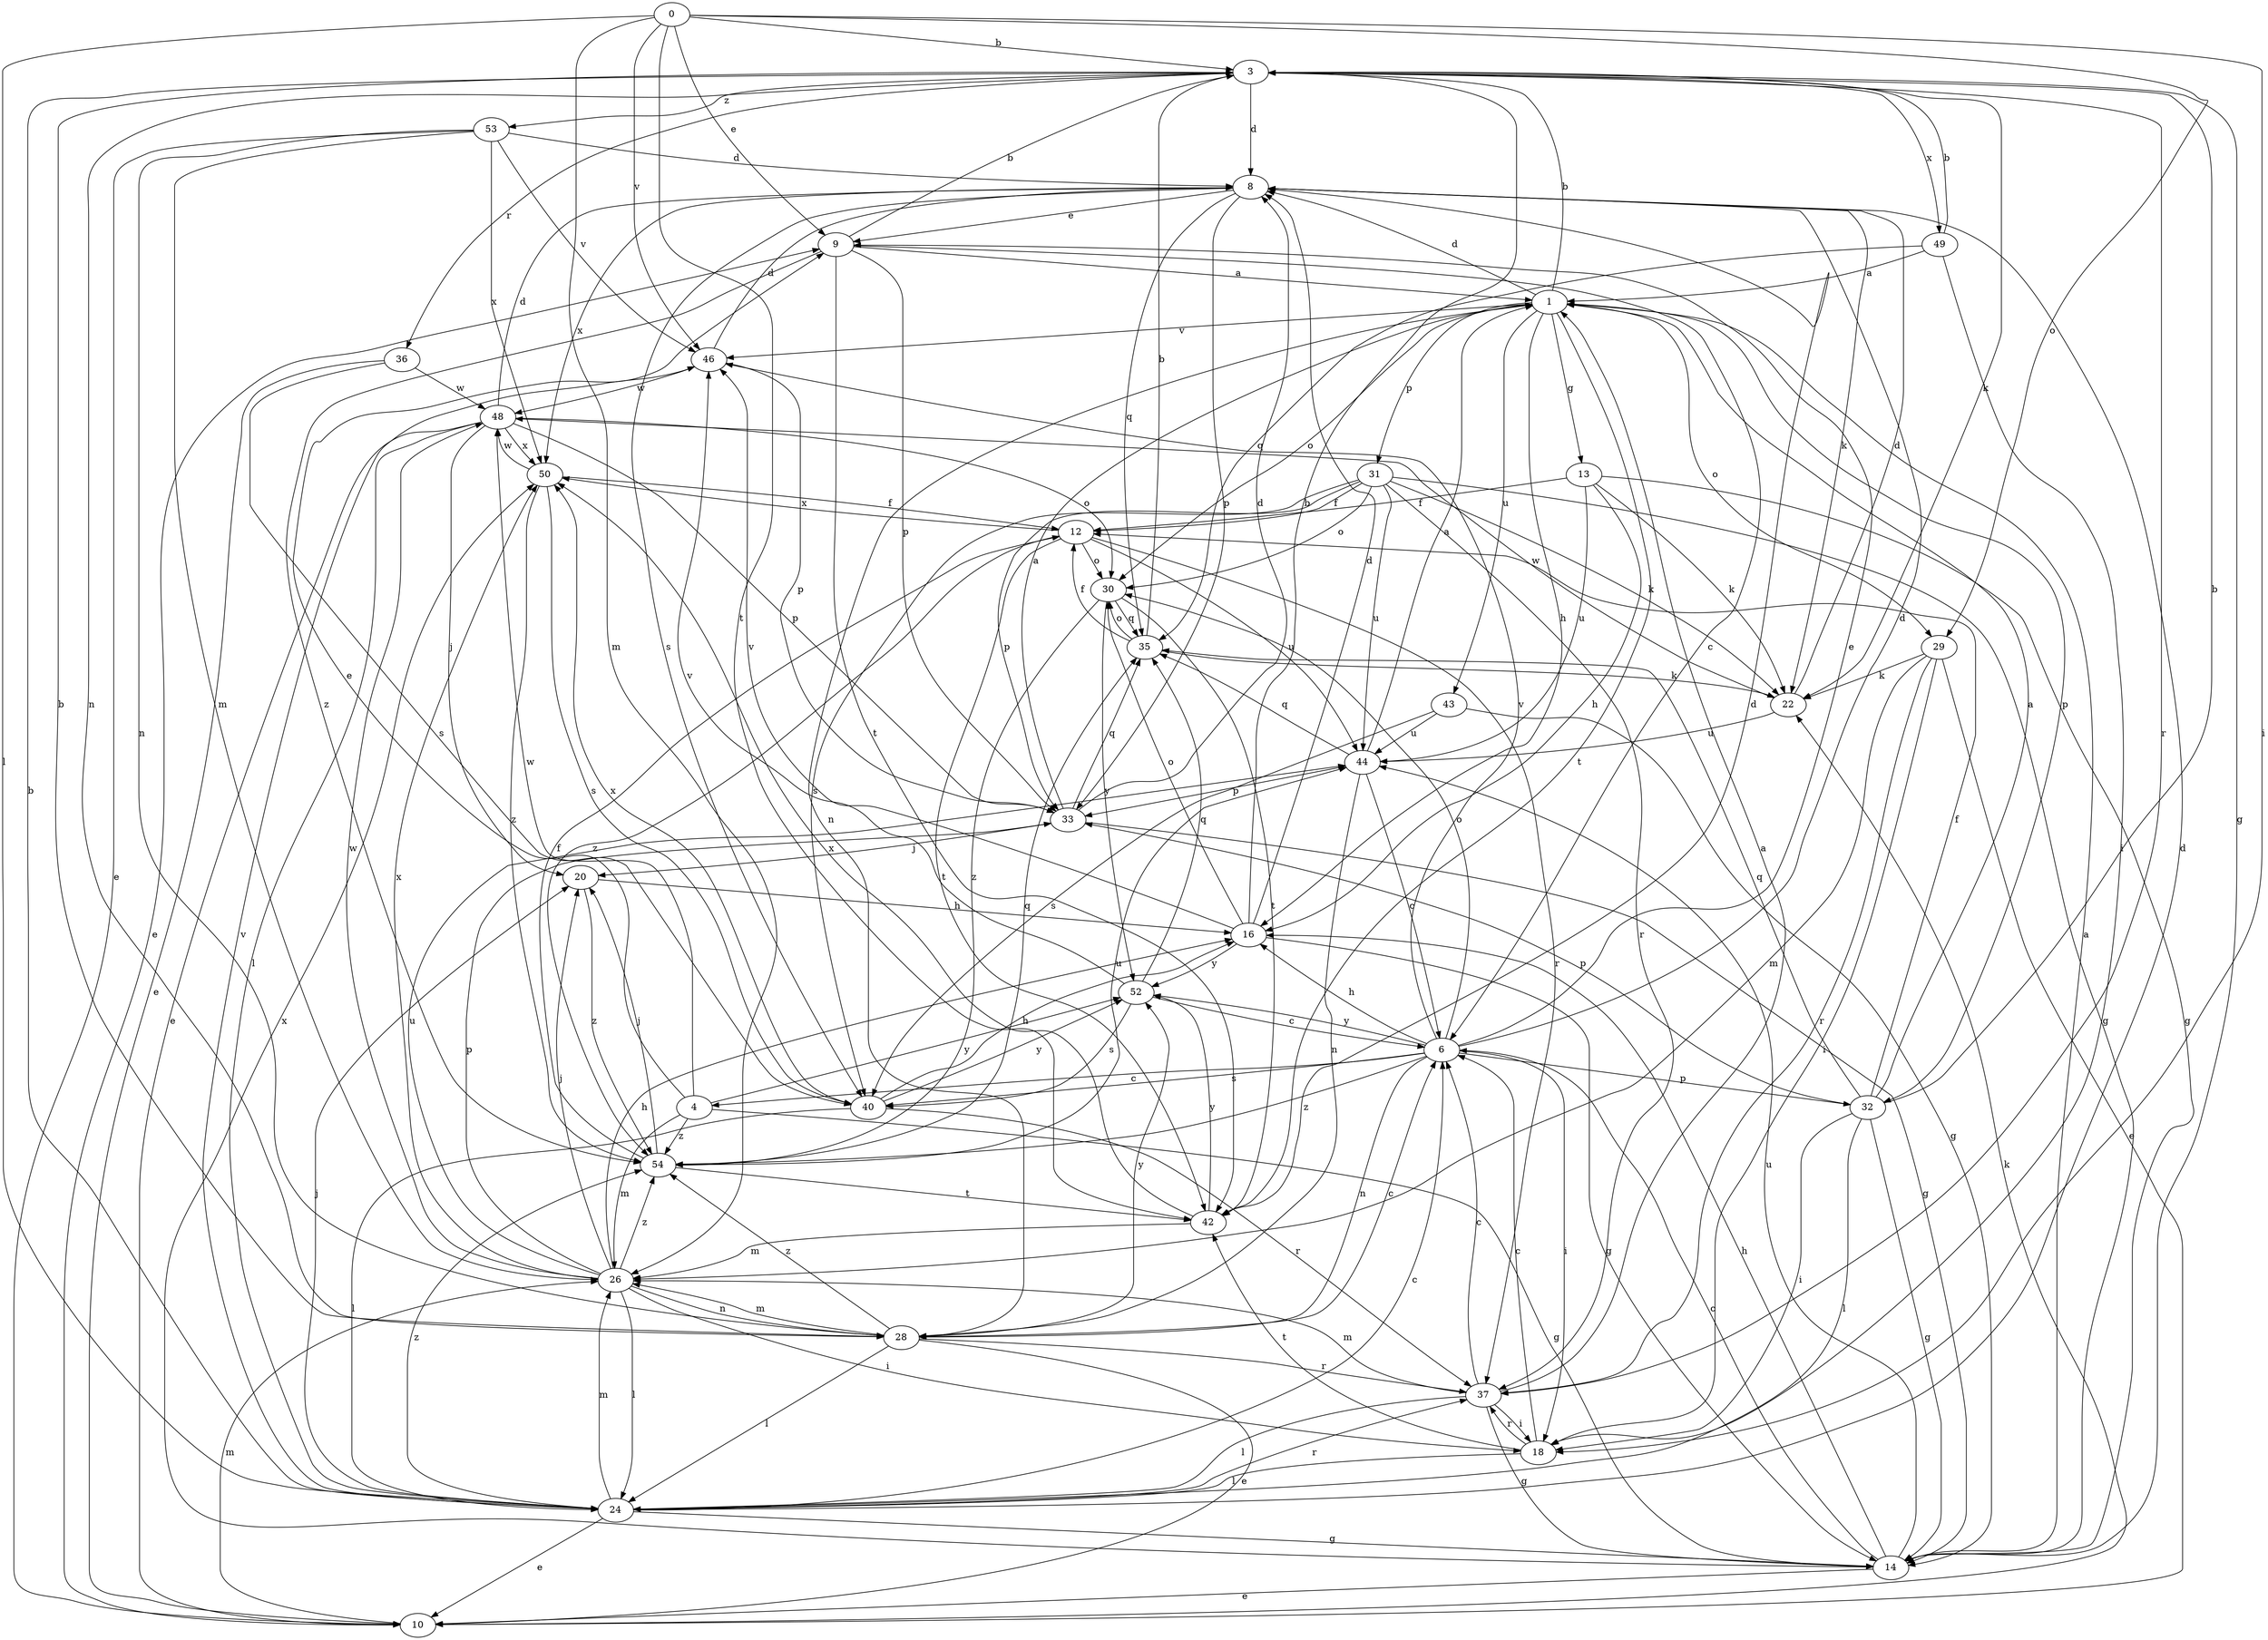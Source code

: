 strict digraph  {
0;
1;
3;
4;
6;
8;
9;
10;
12;
13;
14;
16;
18;
20;
22;
24;
26;
28;
29;
30;
31;
32;
33;
35;
36;
37;
40;
42;
43;
44;
46;
48;
49;
50;
52;
53;
54;
0 -> 3  [label=b];
0 -> 9  [label=e];
0 -> 18  [label=i];
0 -> 24  [label=l];
0 -> 26  [label=m];
0 -> 29  [label=o];
0 -> 42  [label=t];
0 -> 46  [label=v];
1 -> 3  [label=b];
1 -> 8  [label=d];
1 -> 13  [label=g];
1 -> 16  [label=h];
1 -> 28  [label=n];
1 -> 29  [label=o];
1 -> 30  [label=o];
1 -> 31  [label=p];
1 -> 32  [label=p];
1 -> 42  [label=t];
1 -> 43  [label=u];
1 -> 46  [label=v];
3 -> 8  [label=d];
3 -> 14  [label=g];
3 -> 22  [label=k];
3 -> 28  [label=n];
3 -> 36  [label=r];
3 -> 37  [label=r];
3 -> 49  [label=x];
3 -> 53  [label=z];
4 -> 9  [label=e];
4 -> 14  [label=g];
4 -> 26  [label=m];
4 -> 48  [label=w];
4 -> 52  [label=y];
4 -> 54  [label=z];
6 -> 4  [label=c];
6 -> 8  [label=d];
6 -> 9  [label=e];
6 -> 16  [label=h];
6 -> 18  [label=i];
6 -> 28  [label=n];
6 -> 30  [label=o];
6 -> 32  [label=p];
6 -> 40  [label=s];
6 -> 46  [label=v];
6 -> 52  [label=y];
6 -> 54  [label=z];
8 -> 9  [label=e];
8 -> 22  [label=k];
8 -> 33  [label=p];
8 -> 35  [label=q];
8 -> 40  [label=s];
8 -> 50  [label=x];
9 -> 1  [label=a];
9 -> 3  [label=b];
9 -> 6  [label=c];
9 -> 33  [label=p];
9 -> 42  [label=t];
9 -> 54  [label=z];
10 -> 9  [label=e];
10 -> 22  [label=k];
10 -> 26  [label=m];
12 -> 30  [label=o];
12 -> 37  [label=r];
12 -> 42  [label=t];
12 -> 44  [label=u];
12 -> 50  [label=x];
12 -> 54  [label=z];
13 -> 12  [label=f];
13 -> 14  [label=g];
13 -> 16  [label=h];
13 -> 22  [label=k];
13 -> 44  [label=u];
14 -> 1  [label=a];
14 -> 6  [label=c];
14 -> 10  [label=e];
14 -> 16  [label=h];
14 -> 44  [label=u];
14 -> 50  [label=x];
16 -> 3  [label=b];
16 -> 8  [label=d];
16 -> 14  [label=g];
16 -> 30  [label=o];
16 -> 46  [label=v];
16 -> 52  [label=y];
18 -> 6  [label=c];
18 -> 24  [label=l];
18 -> 37  [label=r];
18 -> 42  [label=t];
20 -> 16  [label=h];
20 -> 54  [label=z];
22 -> 8  [label=d];
22 -> 44  [label=u];
22 -> 48  [label=w];
24 -> 3  [label=b];
24 -> 6  [label=c];
24 -> 8  [label=d];
24 -> 10  [label=e];
24 -> 14  [label=g];
24 -> 20  [label=j];
24 -> 26  [label=m];
24 -> 37  [label=r];
24 -> 46  [label=v];
24 -> 54  [label=z];
26 -> 16  [label=h];
26 -> 18  [label=i];
26 -> 20  [label=j];
26 -> 24  [label=l];
26 -> 28  [label=n];
26 -> 33  [label=p];
26 -> 44  [label=u];
26 -> 48  [label=w];
26 -> 50  [label=x];
26 -> 54  [label=z];
28 -> 3  [label=b];
28 -> 6  [label=c];
28 -> 10  [label=e];
28 -> 24  [label=l];
28 -> 26  [label=m];
28 -> 37  [label=r];
28 -> 52  [label=y];
28 -> 54  [label=z];
29 -> 10  [label=e];
29 -> 18  [label=i];
29 -> 22  [label=k];
29 -> 26  [label=m];
29 -> 37  [label=r];
30 -> 35  [label=q];
30 -> 42  [label=t];
30 -> 52  [label=y];
30 -> 54  [label=z];
31 -> 12  [label=f];
31 -> 14  [label=g];
31 -> 22  [label=k];
31 -> 30  [label=o];
31 -> 33  [label=p];
31 -> 37  [label=r];
31 -> 40  [label=s];
31 -> 44  [label=u];
32 -> 1  [label=a];
32 -> 3  [label=b];
32 -> 12  [label=f];
32 -> 14  [label=g];
32 -> 18  [label=i];
32 -> 24  [label=l];
32 -> 33  [label=p];
32 -> 35  [label=q];
33 -> 1  [label=a];
33 -> 8  [label=d];
33 -> 14  [label=g];
33 -> 20  [label=j];
33 -> 35  [label=q];
35 -> 3  [label=b];
35 -> 12  [label=f];
35 -> 22  [label=k];
35 -> 30  [label=o];
36 -> 10  [label=e];
36 -> 40  [label=s];
36 -> 48  [label=w];
37 -> 1  [label=a];
37 -> 6  [label=c];
37 -> 14  [label=g];
37 -> 18  [label=i];
37 -> 24  [label=l];
37 -> 26  [label=m];
40 -> 16  [label=h];
40 -> 24  [label=l];
40 -> 37  [label=r];
40 -> 50  [label=x];
40 -> 52  [label=y];
42 -> 8  [label=d];
42 -> 26  [label=m];
42 -> 50  [label=x];
42 -> 52  [label=y];
43 -> 14  [label=g];
43 -> 40  [label=s];
43 -> 44  [label=u];
44 -> 1  [label=a];
44 -> 6  [label=c];
44 -> 28  [label=n];
44 -> 33  [label=p];
44 -> 35  [label=q];
46 -> 8  [label=d];
46 -> 33  [label=p];
46 -> 48  [label=w];
48 -> 8  [label=d];
48 -> 10  [label=e];
48 -> 20  [label=j];
48 -> 24  [label=l];
48 -> 30  [label=o];
48 -> 33  [label=p];
48 -> 50  [label=x];
49 -> 1  [label=a];
49 -> 3  [label=b];
49 -> 18  [label=i];
49 -> 35  [label=q];
50 -> 12  [label=f];
50 -> 40  [label=s];
50 -> 48  [label=w];
50 -> 54  [label=z];
52 -> 6  [label=c];
52 -> 35  [label=q];
52 -> 40  [label=s];
52 -> 46  [label=v];
53 -> 8  [label=d];
53 -> 10  [label=e];
53 -> 26  [label=m];
53 -> 28  [label=n];
53 -> 46  [label=v];
53 -> 50  [label=x];
54 -> 12  [label=f];
54 -> 20  [label=j];
54 -> 35  [label=q];
54 -> 42  [label=t];
54 -> 44  [label=u];
}
